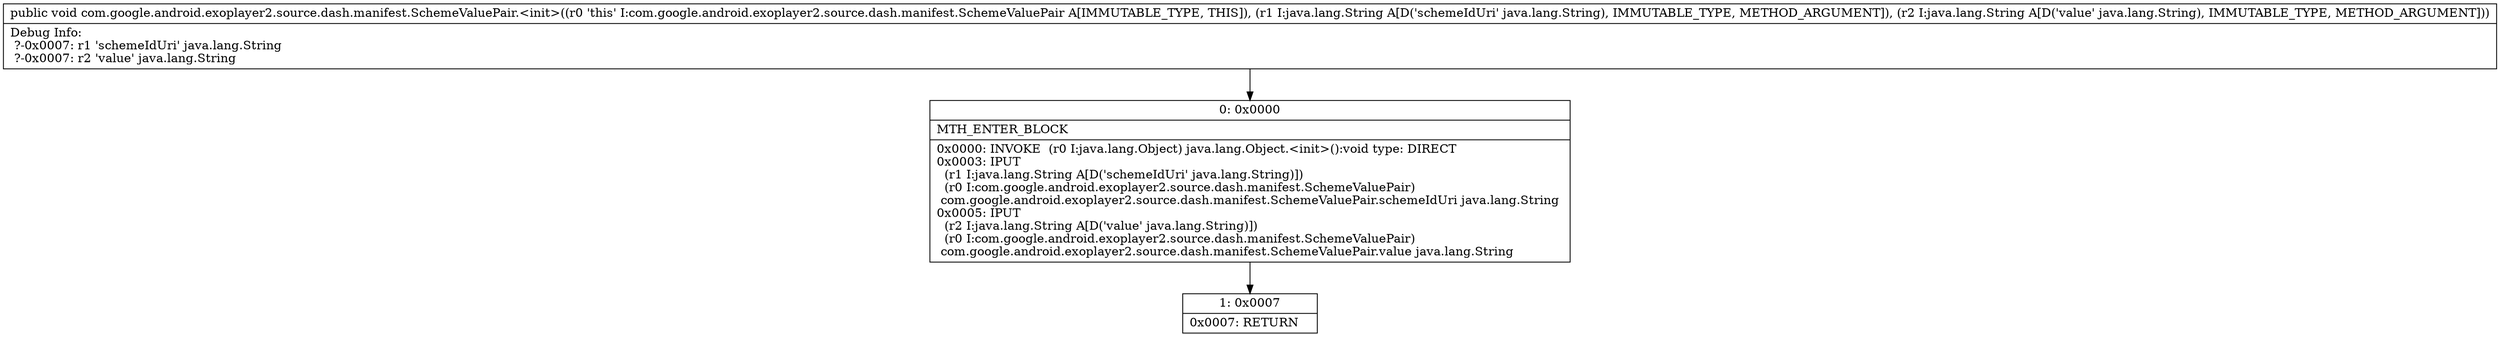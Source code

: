 digraph "CFG forcom.google.android.exoplayer2.source.dash.manifest.SchemeValuePair.\<init\>(Ljava\/lang\/String;Ljava\/lang\/String;)V" {
Node_0 [shape=record,label="{0\:\ 0x0000|MTH_ENTER_BLOCK\l|0x0000: INVOKE  (r0 I:java.lang.Object) java.lang.Object.\<init\>():void type: DIRECT \l0x0003: IPUT  \l  (r1 I:java.lang.String A[D('schemeIdUri' java.lang.String)])\l  (r0 I:com.google.android.exoplayer2.source.dash.manifest.SchemeValuePair)\l com.google.android.exoplayer2.source.dash.manifest.SchemeValuePair.schemeIdUri java.lang.String \l0x0005: IPUT  \l  (r2 I:java.lang.String A[D('value' java.lang.String)])\l  (r0 I:com.google.android.exoplayer2.source.dash.manifest.SchemeValuePair)\l com.google.android.exoplayer2.source.dash.manifest.SchemeValuePair.value java.lang.String \l}"];
Node_1 [shape=record,label="{1\:\ 0x0007|0x0007: RETURN   \l}"];
MethodNode[shape=record,label="{public void com.google.android.exoplayer2.source.dash.manifest.SchemeValuePair.\<init\>((r0 'this' I:com.google.android.exoplayer2.source.dash.manifest.SchemeValuePair A[IMMUTABLE_TYPE, THIS]), (r1 I:java.lang.String A[D('schemeIdUri' java.lang.String), IMMUTABLE_TYPE, METHOD_ARGUMENT]), (r2 I:java.lang.String A[D('value' java.lang.String), IMMUTABLE_TYPE, METHOD_ARGUMENT]))  | Debug Info:\l  ?\-0x0007: r1 'schemeIdUri' java.lang.String\l  ?\-0x0007: r2 'value' java.lang.String\l}"];
MethodNode -> Node_0;
Node_0 -> Node_1;
}

